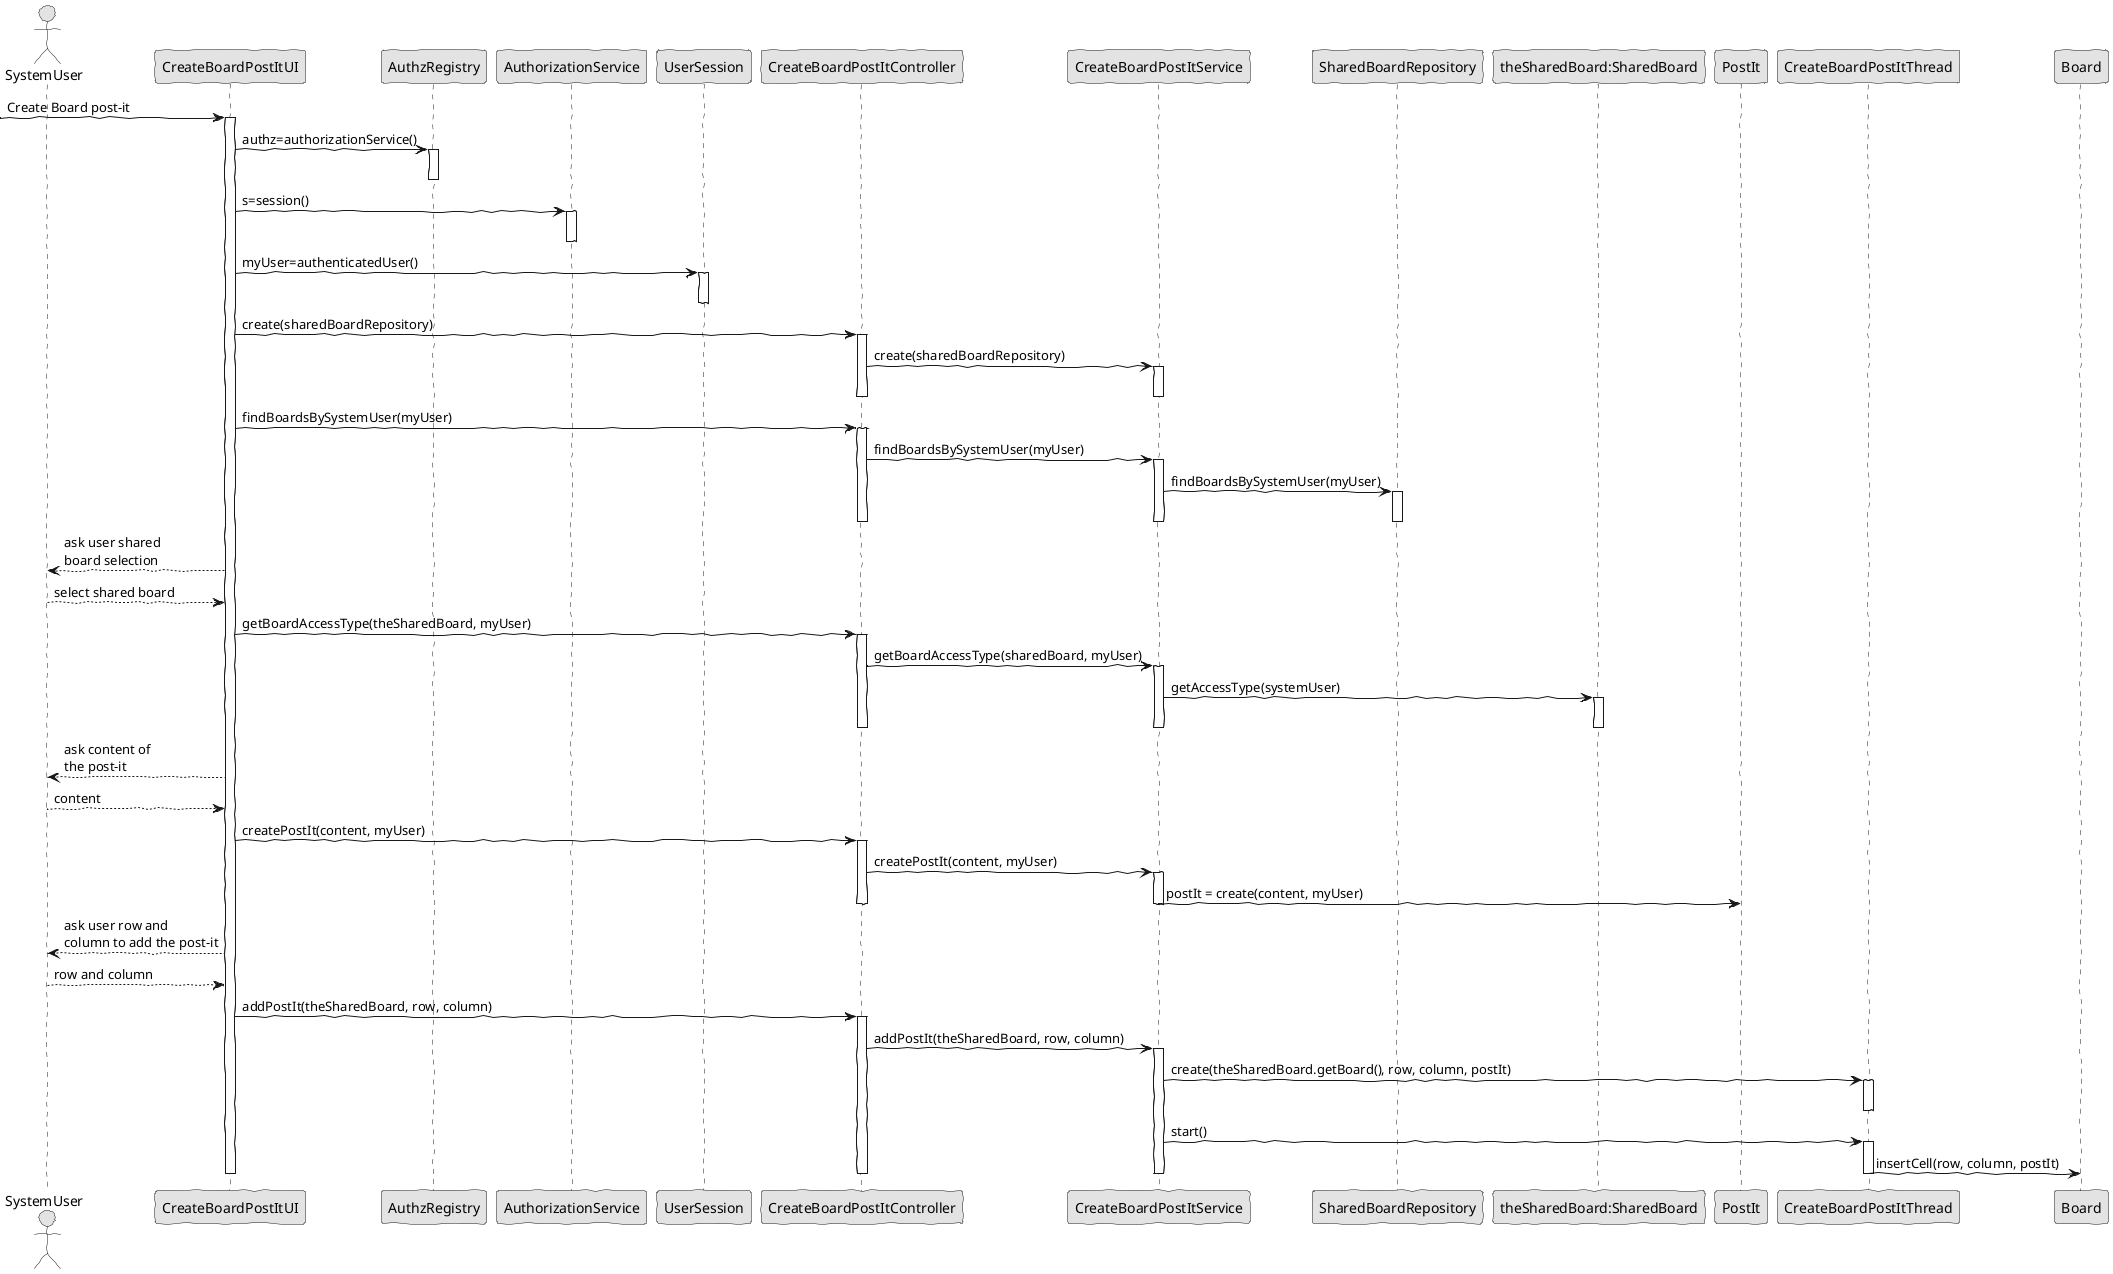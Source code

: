@startuml
'http://plantuml.com/skinparam.html
skinparam handwritten true
skinparam monochrome true
skinparam packageStyle rect
skinparam defaultFontName FG Virgil
skinparam shadowing false

actor SystemUser as Actor
participant CreateBoardPostItUI as UI
participant AuthzRegistry as AuthzRes
participant AuthorizationService as AuthzSvc
participant UserSession as UserS
participant CreateBoardPostItController as Controller
participant CreateBoardPostItService as Service
participant SharedBoardRepository as Repo
participant "theSharedBoard:SharedBoard" as SharedBoard
participant PostIt as PostIt
participant CreateBoardPostItThread as Thread
participant Board as Board

-> UI: Create Board post-it
activate UI
    UI -> AuthzRes : authz=authorizationService()
    activate AuthzRes
    deactivate AuthzRes
    UI -> AuthzSvc : s=session()
    activate AuthzSvc
    deactivate AuthzSvc
    UI -> UserS : myUser=authenticatedUser()
    activate UserS
    deactivate UserS

    UI -> Controller: create(sharedBoardRepository)
    activate Controller
        Controller -> Service : create(sharedBoardRepository)
        activate Service
        deactivate Service
    deactivate Controller
    UI -> Controller : findBoardsBySystemUser(myUser)
    activate Controller
        Controller -> Service : findBoardsBySystemUser(myUser)
        activate Service
            Service -> Repo : findBoardsBySystemUser(myUser)
            activate Repo
            deactivate Repo
        deactivate Service
    deactivate Controller
    UI --> Actor : ask user shared \nboard selection
    Actor --> UI : select shared board

    UI -> Controller : getBoardAccessType(theSharedBoard, myUser)
    activate Controller
        Controller -> Service : getBoardAccessType(sharedBoard, myUser)
        activate Service
            Service -> SharedBoard : getAccessType(systemUser)
            activate SharedBoard
            deactivate SharedBoard
        deactivate Service
    deactivate Controller
    UI --> Actor : ask content of\nthe post-it
    Actor --> UI : content

    UI -> Controller : createPostIt(content, myUser)
    activate Controller
        Controller -> Service : createPostIt(content, myUser)
        activate Service
            Service -> PostIt : postIt = create(content, myUser)
        deactivate Service
    deactivate Controller

    UI --> Actor : ask user row and\ncolumn to add the post-it
    Actor --> UI : row and column

    UI -> Controller : addPostIt(theSharedBoard, row, column)
    activate Controller
        Controller -> Service : addPostIt(theSharedBoard, row, column)
        activate Service
            Service -> Thread : create(theSharedBoard.getBoard(), row, column, postIt)
            activate Thread
            deactivate Thread
            Service -> Thread : start()
            activate Thread
                Thread -> Board : insertCell(row, column, postIt)
            deactivate Thread
        deactivate Service
    deactivate Controller

deactivate UI
@enduml